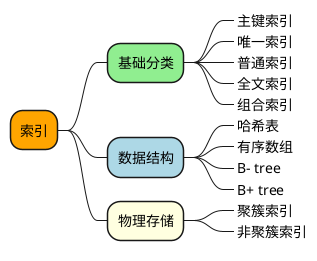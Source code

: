 @startmindmap
*[#orange] 索引
**[#lightgreen] 基础分类
***_ 主键索引
***_ 唯一索引
***_ 普通索引
***_ 全文索引
***_ 组合索引
**[#lightblue] 数据结构
***_ 哈希表
***_ 有序数组
***_ B- tree
***_ B+ tree
**[#lightyellow] 物理存储
***_ 聚簇索引
***_ 非聚簇索引
@endmindmap